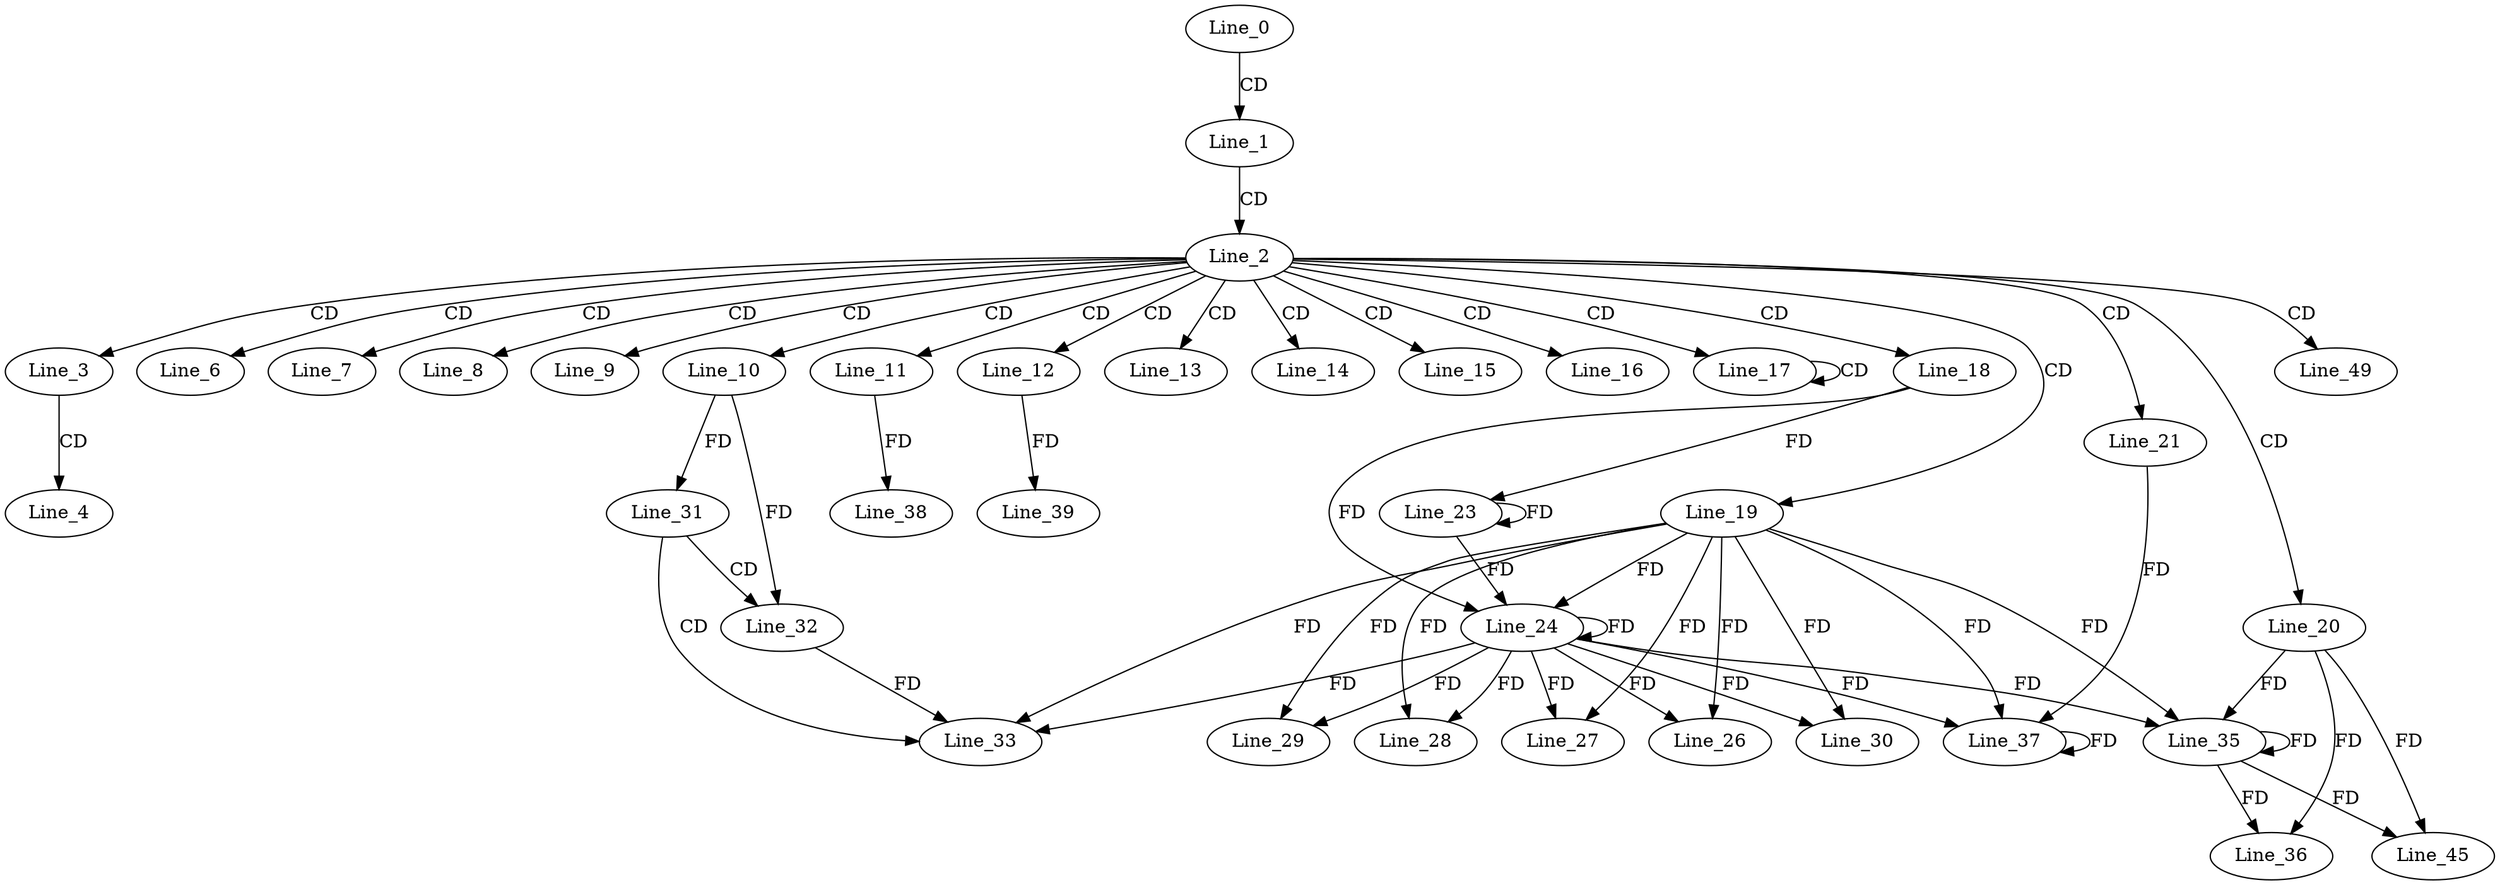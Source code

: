 digraph G {
  Line_0;
  Line_1;
  Line_2;
  Line_3;
  Line_4;
  Line_6;
  Line_7;
  Line_8;
  Line_9;
  Line_10;
  Line_11;
  Line_12;
  Line_13;
  Line_14;
  Line_15;
  Line_16;
  Line_17;
  Line_17;
  Line_18;
  Line_19;
  Line_20;
  Line_21;
  Line_23;
  Line_24;
  Line_24;
  Line_26;
  Line_27;
  Line_28;
  Line_29;
  Line_30;
  Line_31;
  Line_32;
  Line_32;
  Line_33;
  Line_35;
  Line_35;
  Line_36;
  Line_37;
  Line_37;
  Line_38;
  Line_39;
  Line_45;
  Line_49;
  Line_0 -> Line_1 [ label="CD" ];
  Line_1 -> Line_2 [ label="CD" ];
  Line_2 -> Line_3 [ label="CD" ];
  Line_3 -> Line_4 [ label="CD" ];
  Line_2 -> Line_6 [ label="CD" ];
  Line_2 -> Line_7 [ label="CD" ];
  Line_2 -> Line_8 [ label="CD" ];
  Line_2 -> Line_9 [ label="CD" ];
  Line_2 -> Line_10 [ label="CD" ];
  Line_2 -> Line_11 [ label="CD" ];
  Line_2 -> Line_12 [ label="CD" ];
  Line_2 -> Line_13 [ label="CD" ];
  Line_2 -> Line_14 [ label="CD" ];
  Line_2 -> Line_15 [ label="CD" ];
  Line_2 -> Line_16 [ label="CD" ];
  Line_2 -> Line_17 [ label="CD" ];
  Line_17 -> Line_17 [ label="CD" ];
  Line_2 -> Line_18 [ label="CD" ];
  Line_2 -> Line_19 [ label="CD" ];
  Line_2 -> Line_20 [ label="CD" ];
  Line_2 -> Line_21 [ label="CD" ];
  Line_18 -> Line_23 [ label="FD" ];
  Line_23 -> Line_23 [ label="FD" ];
  Line_19 -> Line_24 [ label="FD" ];
  Line_24 -> Line_24 [ label="FD" ];
  Line_18 -> Line_24 [ label="FD" ];
  Line_23 -> Line_24 [ label="FD" ];
  Line_19 -> Line_26 [ label="FD" ];
  Line_24 -> Line_26 [ label="FD" ];
  Line_19 -> Line_27 [ label="FD" ];
  Line_24 -> Line_27 [ label="FD" ];
  Line_19 -> Line_28 [ label="FD" ];
  Line_24 -> Line_28 [ label="FD" ];
  Line_19 -> Line_29 [ label="FD" ];
  Line_24 -> Line_29 [ label="FD" ];
  Line_19 -> Line_30 [ label="FD" ];
  Line_24 -> Line_30 [ label="FD" ];
  Line_10 -> Line_31 [ label="FD" ];
  Line_31 -> Line_32 [ label="CD" ];
  Line_10 -> Line_32 [ label="FD" ];
  Line_31 -> Line_33 [ label="CD" ];
  Line_19 -> Line_33 [ label="FD" ];
  Line_24 -> Line_33 [ label="FD" ];
  Line_32 -> Line_33 [ label="FD" ];
  Line_20 -> Line_35 [ label="FD" ];
  Line_35 -> Line_35 [ label="FD" ];
  Line_19 -> Line_35 [ label="FD" ];
  Line_24 -> Line_35 [ label="FD" ];
  Line_20 -> Line_36 [ label="FD" ];
  Line_35 -> Line_36 [ label="FD" ];
  Line_21 -> Line_37 [ label="FD" ];
  Line_37 -> Line_37 [ label="FD" ];
  Line_19 -> Line_37 [ label="FD" ];
  Line_24 -> Line_37 [ label="FD" ];
  Line_11 -> Line_38 [ label="FD" ];
  Line_12 -> Line_39 [ label="FD" ];
  Line_20 -> Line_45 [ label="FD" ];
  Line_35 -> Line_45 [ label="FD" ];
  Line_2 -> Line_49 [ label="CD" ];
}
